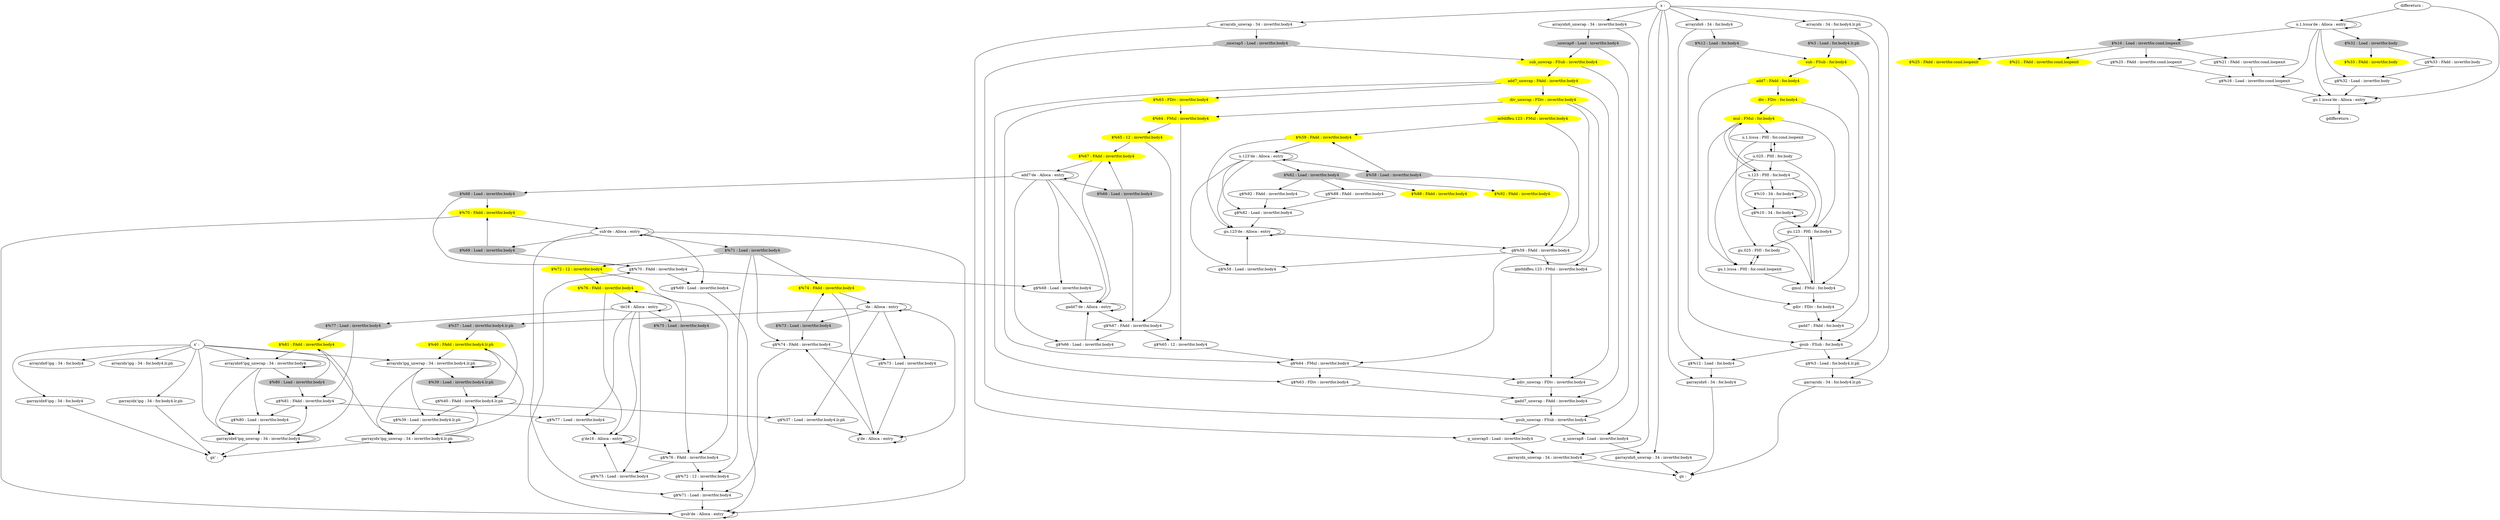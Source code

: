 digraph G {
	subgraph Forward {
		"sub_unwrap : FSub : invertfor.body4" [color = yellow style=filled];
		"sub_unwrap : FSub : invertfor.body4" -> "add7_unwrap : FAdd : invertfor.body4" 
		"add7_unwrap : FAdd : invertfor.body4" [color = yellow style=filled];
		"add7_unwrap : FAdd : invertfor.body4" -> "div_unwrap : FDiv : invertfor.body4" 
		"add7_unwrap : FAdd : invertfor.body4" -> "$%63 : FDiv : invertfor.body4" 
		"div_unwrap : FDiv : invertfor.body4" [color = yellow style=filled];
		"div_unwrap : FDiv : invertfor.body4" -> "$%64 : FMul : invertfor.body4" 
		"div_unwrap : FDiv : invertfor.body4" -> "m0diffeu.123 : FMul : invertfor.body4" 
		"m0diffeu.123 : FMul : invertfor.body4" [color = yellow style=filled];
		"m0diffeu.123 : FMul : invertfor.body4" -> "$%59 : FAdd : invertfor.body4" 
		"u.1.lcssa'de : Alloca : entry" -> "$%32 : Load : invertfor.body" 
		"u.1.lcssa'de : Alloca : entry" -> "u.1.lcssa'de : Alloca : entry" 
		"u.1.lcssa'de : Alloca : entry" -> "$%16 : Load : invertfor.cond.loopexit" 
		"$%3 : Load : for.body4.lr.ph" [color = gray style=filled];
		"$%3 : Load : for.body4.lr.ph" -> "sub : FSub : for.body4" 
		"u.123 : PHI : for.body4" -> "$%10 : 34 : for.body4" 
		"u.123 : PHI : for.body4" -> "mul : FMul : for.body4" 
		"arrayidx6 : 34 : for.body4" -> "$%12 : Load : for.body4" 
		"$%12 : Load : for.body4" [color = gray style=filled];
		"$%12 : Load : for.body4" -> "sub : FSub : for.body4" 
		"sub : FSub : for.body4" [color = yellow style=filled];
		"sub : FSub : for.body4" -> "add7 : FAdd : for.body4" 
		"add7 : FAdd : for.body4" [color = yellow style=filled];
		"add7 : FAdd : for.body4" -> "div : FDiv : for.body4" 
		"div : FDiv : for.body4" [color = yellow style=filled];
		"div : FDiv : for.body4" -> "mul : FMul : for.body4" 
		"mul : FMul : for.body4" [color = yellow style=filled];
		"mul : FMul : for.body4" -> "u.123 : PHI : for.body4" 
		"mul : FMul : for.body4" -> "u.1.lcssa : PHI : for.cond.loopexit" 
		"u.025 : PHI : for.body" -> "u.123 : PHI : for.body4" 
		"u.025 : PHI : for.body" -> "u.1.lcssa : PHI : for.cond.loopexit" 
		"arrayidx : 34 : for.body4.lr.ph" -> "$%3 : Load : for.body4.lr.ph" 
		"x : " -> "arrayidx : 34 : for.body4.lr.ph" 
		"x : " -> "arrayidx6 : 34 : for.body4" 
		"x : " -> "arrayidx_unwrap : 34 : invertfor.body4" 
		"x : " -> "arrayidx6_unwrap : 34 : invertfor.body4" 
		"x' : " -> "arrayidx6'ipg : 34 : for.body4" 
		"x' : " -> "arrayidx'ipg_unwrap : 34 : invertfor.body4.lr.ph" 
		"x' : " -> "arrayidx6'ipg_unwrap : 34 : invertfor.body4" 
		"x' : " -> "arrayidx'ipg : 34 : for.body4.lr.ph" 
		"differeturn : " -> "u.1.lcssa'de : Alloca : entry" 
		"u.1.lcssa : PHI : for.cond.loopexit" -> "u.025 : PHI : for.body" 
		"$%16 : Load : invertfor.cond.loopexit" [color = gray style=filled];
		"$%16 : Load : invertfor.cond.loopexit" -> "$%25 : FAdd : invertfor.cond.loopexit" 
		"$%16 : Load : invertfor.cond.loopexit" -> "$%21 : FAdd : invertfor.cond.loopexit" 
		"$%21 : FAdd : invertfor.cond.loopexit" [color = yellow style=filled];
		"$%25 : FAdd : invertfor.cond.loopexit" [color = yellow style=filled];
		"$%32 : Load : invertfor.body" [color = gray style=filled];
		"$%32 : Load : invertfor.body" -> "$%33 : FAdd : invertfor.body" 
		"$%33 : FAdd : invertfor.body" [color = yellow style=filled];
		"'de : Alloca : entry" -> "'de : Alloca : entry" 
		"'de : Alloca : entry" -> "$%73 : Load : invertfor.body4" 
		"'de : Alloca : entry" -> "$%37 : Load : invertfor.body4.lr.ph" 
		"$%37 : Load : invertfor.body4.lr.ph" [color = gray style=filled];
		"$%37 : Load : invertfor.body4.lr.ph" -> "$%40 : FAdd : invertfor.body4.lr.ph" 
		"arrayidx'ipg_unwrap : 34 : invertfor.body4.lr.ph" -> "arrayidx'ipg_unwrap : 34 : invertfor.body4.lr.ph" 
		"arrayidx'ipg_unwrap : 34 : invertfor.body4.lr.ph" -> "$%39 : Load : invertfor.body4.lr.ph" 
		"$%39 : Load : invertfor.body4.lr.ph" [color = gray style=filled];
		"$%39 : Load : invertfor.body4.lr.ph" -> "$%40 : FAdd : invertfor.body4.lr.ph" 
		"$%40 : FAdd : invertfor.body4.lr.ph" [color = yellow style=filled];
		"$%40 : FAdd : invertfor.body4.lr.ph" -> "arrayidx'ipg_unwrap : 34 : invertfor.body4.lr.ph" 
		"arrayidx6_unwrap : 34 : invertfor.body4" -> "_unwrap8 : Load : invertfor.body4" 
		"_unwrap8 : Load : invertfor.body4" [color = gray style=filled];
		"_unwrap8 : Load : invertfor.body4" -> "sub_unwrap : FSub : invertfor.body4" 
		"arrayidx_unwrap : 34 : invertfor.body4" -> "_unwrap5 : Load : invertfor.body4" 
		"_unwrap5 : Load : invertfor.body4" [color = gray style=filled];
		"_unwrap5 : Load : invertfor.body4" -> "sub_unwrap : FSub : invertfor.body4" 
		"$%69 : Load : invertfor.body4" [color = gray style=filled];
		"$%69 : Load : invertfor.body4" -> "$%70 : FAdd : invertfor.body4" 
		"$%70 : FAdd : invertfor.body4" [color = yellow style=filled];
		"$%70 : FAdd : invertfor.body4" -> "sub'de : Alloca : entry" 
		"$%71 : Load : invertfor.body4" [color = gray style=filled];
		"$%71 : Load : invertfor.body4" -> "$%74 : FAdd : invertfor.body4" 
		"$%71 : Load : invertfor.body4" -> "$%72 : 12 : invertfor.body4" 
		"$%72 : 12 : invertfor.body4" [color = yellow style=filled];
		"$%72 : 12 : invertfor.body4" -> "$%76 : FAdd : invertfor.body4" 
		"$%73 : Load : invertfor.body4" [color = gray style=filled];
		"$%73 : Load : invertfor.body4" -> "$%74 : FAdd : invertfor.body4" 
		"$%74 : FAdd : invertfor.body4" [color = yellow style=filled];
		"$%74 : FAdd : invertfor.body4" -> "'de : Alloca : entry" 
		"'de16 : Alloca : entry" -> "'de16 : Alloca : entry" 
		"'de16 : Alloca : entry" -> "$%77 : Load : invertfor.body4" 
		"'de16 : Alloca : entry" -> "$%75 : Load : invertfor.body4" 
		"$%75 : Load : invertfor.body4" [color = gray style=filled];
		"$%75 : Load : invertfor.body4" -> "$%76 : FAdd : invertfor.body4" 
		"$%76 : FAdd : invertfor.body4" [color = yellow style=filled];
		"$%76 : FAdd : invertfor.body4" -> "'de16 : Alloca : entry" 
		"$%77 : Load : invertfor.body4" [color = gray style=filled];
		"$%77 : Load : invertfor.body4" -> "$%81 : FAdd : invertfor.body4" 
		"arrayidx6'ipg_unwrap : 34 : invertfor.body4" -> "arrayidx6'ipg_unwrap : 34 : invertfor.body4" 
		"arrayidx6'ipg_unwrap : 34 : invertfor.body4" -> "$%80 : Load : invertfor.body4" 
		"$%80 : Load : invertfor.body4" [color = gray style=filled];
		"$%80 : Load : invertfor.body4" -> "$%81 : FAdd : invertfor.body4" 
		"$%81 : FAdd : invertfor.body4" [color = yellow style=filled];
		"$%81 : FAdd : invertfor.body4" -> "arrayidx6'ipg_unwrap : 34 : invertfor.body4" 
		"$%82 : Load : invertfor.body4" [color = gray style=filled];
		"$%82 : Load : invertfor.body4" -> "$%88 : FAdd : invertfor.body4" 
		"$%82 : Load : invertfor.body4" -> "$%92 : FAdd : invertfor.body4" 
		"$%88 : FAdd : invertfor.body4" [color = yellow style=filled];
		"$%92 : FAdd : invertfor.body4" [color = yellow style=filled];
		"$%10 : 34 : for.body4" -> "$%10 : 34 : for.body4" 
		"u.123'de : Alloca : entry" -> "u.123'de : Alloca : entry" 
		"u.123'de : Alloca : entry" -> "$%82 : Load : invertfor.body4" 
		"u.123'de : Alloca : entry" -> "$%58 : Load : invertfor.body4" 
		"$%58 : Load : invertfor.body4" [color = gray style=filled];
		"$%58 : Load : invertfor.body4" -> "$%59 : FAdd : invertfor.body4" 
		"$%59 : FAdd : invertfor.body4" [color = yellow style=filled];
		"$%59 : FAdd : invertfor.body4" -> "u.123'de : Alloca : entry" 
		"$%63 : FDiv : invertfor.body4" [color = yellow style=filled];
		"$%63 : FDiv : invertfor.body4" -> "$%64 : FMul : invertfor.body4" 
		"$%64 : FMul : invertfor.body4" [color = yellow style=filled];
		"$%64 : FMul : invertfor.body4" -> "$%65 : 12 : invertfor.body4" 
		"$%65 : 12 : invertfor.body4" [color = yellow style=filled];
		"$%65 : 12 : invertfor.body4" -> "$%67 : FAdd : invertfor.body4" 
		"add7'de : Alloca : entry" -> "$%68 : Load : invertfor.body4" 
		"add7'de : Alloca : entry" -> "$%66 : Load : invertfor.body4" 
		"add7'de : Alloca : entry" -> "add7'de : Alloca : entry" 
		"$%66 : Load : invertfor.body4" [color = gray style=filled];
		"$%66 : Load : invertfor.body4" -> "$%67 : FAdd : invertfor.body4" 
		"$%67 : FAdd : invertfor.body4" [color = yellow style=filled];
		"$%67 : FAdd : invertfor.body4" -> "add7'de : Alloca : entry" 
		"$%68 : Load : invertfor.body4" [color = gray style=filled];
		"$%68 : Load : invertfor.body4" -> "$%70 : FAdd : invertfor.body4" 
		"sub'de : Alloca : entry" -> "sub'de : Alloca : entry" 
		"sub'de : Alloca : entry" -> "$%71 : Load : invertfor.body4" 
		"sub'de : Alloca : entry" -> "$%69 : Load : invertfor.body4" 
	}
	subgraph Reverse {
		"gsub_unwrap : FSub : invertfor.body4" -> "g_unwrap8 : Load : invertfor.body4"
		"_unwrap8 : Load : invertfor.body4" -> "gsub_unwrap : FSub : invertfor.body4"
		"gsub_unwrap : FSub : invertfor.body4" -> "g_unwrap5 : Load : invertfor.body4"
		"_unwrap5 : Load : invertfor.body4" -> "gsub_unwrap : FSub : invertfor.body4"
		"gadd7_unwrap : FAdd : invertfor.body4" -> "gsub_unwrap : FSub : invertfor.body4"
		"sub_unwrap : FSub : invertfor.body4" -> "gadd7_unwrap : FAdd : invertfor.body4"
		"gdiv_unwrap : FDiv : invertfor.body4" -> "gadd7_unwrap : FAdd : invertfor.body4"
		"add7_unwrap : FAdd : invertfor.body4" -> "gdiv_unwrap : FDiv : invertfor.body4"
		"gm0diffeu.123 : FMul : invertfor.body4" -> "gdiv_unwrap : FDiv : invertfor.body4"
		"div_unwrap : FDiv : invertfor.body4" -> "gm0diffeu.123 : FMul : invertfor.body4"
		"gu.1.lcssa'de : Alloca : entry" -> "gu.1.lcssa'de : Alloca : entry"
		"u.1.lcssa'de : Alloca : entry" -> "gu.1.lcssa'de : Alloca : entry"
		"gu.1.lcssa'de : Alloca : entry" -> "gdiffereturn : "
		"differeturn : " -> "gu.1.lcssa'de : Alloca : entry"
		"g$%3 : Load : for.body4.lr.ph" -> "garrayidx : 34 : for.body4.lr.ph"
		"arrayidx : 34 : for.body4.lr.ph" -> "g$%3 : Load : for.body4.lr.ph"
		"gu.123 : PHI : for.body4" -> "gu.025 : PHI : for.body"
		"u.025 : PHI : for.body" -> "gu.123 : PHI : for.body4"
		"gu.123 : PHI : for.body4" -> "gmul : FMul : for.body4"
		"mul : FMul : for.body4" -> "gu.123 : PHI : for.body4"
		"garrayidx6 : 34 : for.body4" -> "gx : "
		"x : " -> "garrayidx6 : 34 : for.body4"
		"g$%12 : Load : for.body4" -> "garrayidx6 : 34 : for.body4"
		"arrayidx6 : 34 : for.body4" -> "g$%12 : Load : for.body4"
		"gsub : FSub : for.body4" -> "g$%3 : Load : for.body4.lr.ph"
		"$%3 : Load : for.body4.lr.ph" -> "gsub : FSub : for.body4"
		"gsub : FSub : for.body4" -> "g$%12 : Load : for.body4"
		"$%12 : Load : for.body4" -> "gsub : FSub : for.body4"
		"gadd7 : FAdd : for.body4" -> "gsub : FSub : for.body4"
		"sub : FSub : for.body4" -> "gadd7 : FAdd : for.body4"
		"gdiv : FDiv : for.body4" -> "gadd7 : FAdd : for.body4"
		"add7 : FAdd : for.body4" -> "gdiv : FDiv : for.body4"
		"gmul : FMul : for.body4" -> "gdiv : FDiv : for.body4"
		"div : FDiv : for.body4" -> "gmul : FMul : for.body4"
		"gmul : FMul : for.body4" -> "gu.123 : PHI : for.body4"
		"u.123 : PHI : for.body4" -> "gmul : FMul : for.body4"
		"gu.025 : PHI : for.body" -> "gu.1.lcssa : PHI : for.cond.loopexit"
		"u.1.lcssa : PHI : for.cond.loopexit" -> "gu.025 : PHI : for.body"
		"garrayidx : 34 : for.body4.lr.ph" -> "gx : "
		"x : " -> "garrayidx : 34 : for.body4.lr.ph"
		"gu.1.lcssa : PHI : for.cond.loopexit" -> "gu.025 : PHI : for.body"
		"u.025 : PHI : for.body" -> "gu.1.lcssa : PHI : for.cond.loopexit"
		"gu.1.lcssa : PHI : for.cond.loopexit" -> "gmul : FMul : for.body4"
		"mul : FMul : for.body4" -> "gu.1.lcssa : PHI : for.cond.loopexit"
		"garrayidx'ipg : 34 : for.body4.lr.ph" -> "gx' : "
		"x' : " -> "garrayidx'ipg : 34 : for.body4.lr.ph"
		"g$%16 : Load : invertfor.cond.loopexit" -> "gu.1.lcssa'de : Alloca : entry"
		"u.1.lcssa'de : Alloca : entry" -> "g$%16 : Load : invertfor.cond.loopexit"
		"g$%21 : FAdd : invertfor.cond.loopexit" -> "g$%16 : Load : invertfor.cond.loopexit"
		"$%16 : Load : invertfor.cond.loopexit" -> "g$%21 : FAdd : invertfor.cond.loopexit"
		"g$%25 : FAdd : invertfor.cond.loopexit" -> "g$%16 : Load : invertfor.cond.loopexit"
		"$%16 : Load : invertfor.cond.loopexit" -> "g$%25 : FAdd : invertfor.cond.loopexit"
		"g$%32 : Load : invertfor.body" -> "gu.1.lcssa'de : Alloca : entry"
		"u.1.lcssa'de : Alloca : entry" -> "g$%32 : Load : invertfor.body"
		"g$%33 : FAdd : invertfor.body" -> "g$%32 : Load : invertfor.body"
		"$%32 : Load : invertfor.body" -> "g$%33 : FAdd : invertfor.body"
		"g'de : Alloca : entry" -> "g$%74 : FAdd : invertfor.body4"
		"$%74 : FAdd : invertfor.body4" -> "g'de : Alloca : entry"
		"g'de : Alloca : entry" -> "g'de : Alloca : entry"
		"'de : Alloca : entry" -> "g'de : Alloca : entry"
		"g$%37 : Load : invertfor.body4.lr.ph" -> "g'de : Alloca : entry"
		"'de : Alloca : entry" -> "g$%37 : Load : invertfor.body4.lr.ph"
		"garrayidx'ipg_unwrap : 34 : invertfor.body4.lr.ph" -> "garrayidx'ipg_unwrap : 34 : invertfor.body4.lr.ph"
		"arrayidx'ipg_unwrap : 34 : invertfor.body4.lr.ph" -> "garrayidx'ipg_unwrap : 34 : invertfor.body4.lr.ph"
		"garrayidx'ipg_unwrap : 34 : invertfor.body4.lr.ph" -> "g$%40 : FAdd : invertfor.body4.lr.ph"
		"$%40 : FAdd : invertfor.body4.lr.ph" -> "garrayidx'ipg_unwrap : 34 : invertfor.body4.lr.ph"
		"garrayidx'ipg_unwrap : 34 : invertfor.body4.lr.ph" -> "gx' : "
		"x' : " -> "garrayidx'ipg_unwrap : 34 : invertfor.body4.lr.ph"
		"g$%39 : Load : invertfor.body4.lr.ph" -> "garrayidx'ipg_unwrap : 34 : invertfor.body4.lr.ph"
		"arrayidx'ipg_unwrap : 34 : invertfor.body4.lr.ph" -> "g$%39 : Load : invertfor.body4.lr.ph"
		"g$%40 : FAdd : invertfor.body4.lr.ph" -> "g$%39 : Load : invertfor.body4.lr.ph"
		"$%39 : Load : invertfor.body4.lr.ph" -> "g$%40 : FAdd : invertfor.body4.lr.ph"
		"g$%40 : FAdd : invertfor.body4.lr.ph" -> "g$%37 : Load : invertfor.body4.lr.ph"
		"$%37 : Load : invertfor.body4.lr.ph" -> "g$%40 : FAdd : invertfor.body4.lr.ph"
		"garrayidx6_unwrap : 34 : invertfor.body4" -> "gx : "
		"x : " -> "garrayidx6_unwrap : 34 : invertfor.body4"
		"g_unwrap8 : Load : invertfor.body4" -> "garrayidx6_unwrap : 34 : invertfor.body4"
		"arrayidx6_unwrap : 34 : invertfor.body4" -> "g_unwrap8 : Load : invertfor.body4"
		"garrayidx_unwrap : 34 : invertfor.body4" -> "gx : "
		"x : " -> "garrayidx_unwrap : 34 : invertfor.body4"
		"g_unwrap5 : Load : invertfor.body4" -> "garrayidx_unwrap : 34 : invertfor.body4"
		"arrayidx_unwrap : 34 : invertfor.body4" -> "g_unwrap5 : Load : invertfor.body4"
		"g$%69 : Load : invertfor.body4" -> "gsub'de : Alloca : entry"
		"sub'de : Alloca : entry" -> "g$%69 : Load : invertfor.body4"
		"g$%70 : FAdd : invertfor.body4" -> "g$%68 : Load : invertfor.body4"
		"$%68 : Load : invertfor.body4" -> "g$%70 : FAdd : invertfor.body4"
		"g$%70 : FAdd : invertfor.body4" -> "g$%69 : Load : invertfor.body4"
		"$%69 : Load : invertfor.body4" -> "g$%70 : FAdd : invertfor.body4"
		"g$%71 : Load : invertfor.body4" -> "gsub'de : Alloca : entry"
		"sub'de : Alloca : entry" -> "g$%71 : Load : invertfor.body4"
		"g$%72 : 12 : invertfor.body4" -> "g$%71 : Load : invertfor.body4"
		"$%71 : Load : invertfor.body4" -> "g$%72 : 12 : invertfor.body4"
		"g$%73 : Load : invertfor.body4" -> "g'de : Alloca : entry"
		"'de : Alloca : entry" -> "g$%73 : Load : invertfor.body4"
		"g$%74 : FAdd : invertfor.body4" -> "g$%71 : Load : invertfor.body4"
		"$%71 : Load : invertfor.body4" -> "g$%74 : FAdd : invertfor.body4"
		"g$%74 : FAdd : invertfor.body4" -> "g$%73 : Load : invertfor.body4"
		"$%73 : Load : invertfor.body4" -> "g$%74 : FAdd : invertfor.body4"
		"g'de16 : Alloca : entry" -> "g$%76 : FAdd : invertfor.body4"
		"$%76 : FAdd : invertfor.body4" -> "g'de16 : Alloca : entry"
		"g'de16 : Alloca : entry" -> "g'de16 : Alloca : entry"
		"'de16 : Alloca : entry" -> "g'de16 : Alloca : entry"
		"g$%75 : Load : invertfor.body4" -> "g'de16 : Alloca : entry"
		"'de16 : Alloca : entry" -> "g$%75 : Load : invertfor.body4"
		"g$%76 : FAdd : invertfor.body4" -> "g$%72 : 12 : invertfor.body4"
		"$%72 : 12 : invertfor.body4" -> "g$%76 : FAdd : invertfor.body4"
		"g$%76 : FAdd : invertfor.body4" -> "g$%75 : Load : invertfor.body4"
		"$%75 : Load : invertfor.body4" -> "g$%76 : FAdd : invertfor.body4"
		"g$%77 : Load : invertfor.body4" -> "g'de16 : Alloca : entry"
		"'de16 : Alloca : entry" -> "g$%77 : Load : invertfor.body4"
		"garrayidx6'ipg : 34 : for.body4" -> "gx' : "
		"x' : " -> "garrayidx6'ipg : 34 : for.body4"
		"garrayidx6'ipg_unwrap : 34 : invertfor.body4" -> "garrayidx6'ipg_unwrap : 34 : invertfor.body4"
		"arrayidx6'ipg_unwrap : 34 : invertfor.body4" -> "garrayidx6'ipg_unwrap : 34 : invertfor.body4"
		"garrayidx6'ipg_unwrap : 34 : invertfor.body4" -> "gx' : "
		"x' : " -> "garrayidx6'ipg_unwrap : 34 : invertfor.body4"
		"garrayidx6'ipg_unwrap : 34 : invertfor.body4" -> "g$%81 : FAdd : invertfor.body4"
		"$%81 : FAdd : invertfor.body4" -> "garrayidx6'ipg_unwrap : 34 : invertfor.body4"
		"g$%80 : Load : invertfor.body4" -> "garrayidx6'ipg_unwrap : 34 : invertfor.body4"
		"arrayidx6'ipg_unwrap : 34 : invertfor.body4" -> "g$%80 : Load : invertfor.body4"
		"g$%81 : FAdd : invertfor.body4" -> "g$%80 : Load : invertfor.body4"
		"$%80 : Load : invertfor.body4" -> "g$%81 : FAdd : invertfor.body4"
		"g$%81 : FAdd : invertfor.body4" -> "g$%77 : Load : invertfor.body4"
		"$%77 : Load : invertfor.body4" -> "g$%81 : FAdd : invertfor.body4"
		"g$%82 : Load : invertfor.body4" -> "gu.123'de : Alloca : entry"
		"u.123'de : Alloca : entry" -> "g$%82 : Load : invertfor.body4"
		"g$%88 : FAdd : invertfor.body4" -> "g$%82 : Load : invertfor.body4"
		"$%82 : Load : invertfor.body4" -> "g$%88 : FAdd : invertfor.body4"
		"g$%92 : FAdd : invertfor.body4" -> "g$%82 : Load : invertfor.body4"
		"$%82 : Load : invertfor.body4" -> "g$%92 : FAdd : invertfor.body4"
		"g$%10 : 34 : for.body4" -> "g$%10 : 34 : for.body4"
		"$%10 : 34 : for.body4" -> "g$%10 : 34 : for.body4"
		"g$%10 : 34 : for.body4" -> "gu.123 : PHI : for.body4"
		"u.123 : PHI : for.body4" -> "g$%10 : 34 : for.body4"
		"gu.123'de : Alloca : entry" -> "gu.123'de : Alloca : entry"
		"u.123'de : Alloca : entry" -> "gu.123'de : Alloca : entry"
		"gu.123'de : Alloca : entry" -> "g$%59 : FAdd : invertfor.body4"
		"$%59 : FAdd : invertfor.body4" -> "gu.123'de : Alloca : entry"
		"g$%58 : Load : invertfor.body4" -> "gu.123'de : Alloca : entry"
		"u.123'de : Alloca : entry" -> "g$%58 : Load : invertfor.body4"
		"g$%59 : FAdd : invertfor.body4" -> "g$%58 : Load : invertfor.body4"
		"$%58 : Load : invertfor.body4" -> "g$%59 : FAdd : invertfor.body4"
		"g$%59 : FAdd : invertfor.body4" -> "gm0diffeu.123 : FMul : invertfor.body4"
		"m0diffeu.123 : FMul : invertfor.body4" -> "g$%59 : FAdd : invertfor.body4"
		"g$%63 : FDiv : invertfor.body4" -> "gadd7_unwrap : FAdd : invertfor.body4"
		"add7_unwrap : FAdd : invertfor.body4" -> "g$%63 : FDiv : invertfor.body4"
		"g$%64 : FMul : invertfor.body4" -> "gdiv_unwrap : FDiv : invertfor.body4"
		"div_unwrap : FDiv : invertfor.body4" -> "g$%64 : FMul : invertfor.body4"
		"g$%64 : FMul : invertfor.body4" -> "g$%63 : FDiv : invertfor.body4"
		"$%63 : FDiv : invertfor.body4" -> "g$%64 : FMul : invertfor.body4"
		"g$%65 : 12 : invertfor.body4" -> "g$%64 : FMul : invertfor.body4"
		"$%64 : FMul : invertfor.body4" -> "g$%65 : 12 : invertfor.body4"
		"gadd7'de : Alloca : entry" -> "g$%67 : FAdd : invertfor.body4"
		"$%67 : FAdd : invertfor.body4" -> "gadd7'de : Alloca : entry"
		"gadd7'de : Alloca : entry" -> "gadd7'de : Alloca : entry"
		"add7'de : Alloca : entry" -> "gadd7'de : Alloca : entry"
		"g$%66 : Load : invertfor.body4" -> "gadd7'de : Alloca : entry"
		"add7'de : Alloca : entry" -> "g$%66 : Load : invertfor.body4"
		"g$%67 : FAdd : invertfor.body4" -> "g$%66 : Load : invertfor.body4"
		"$%66 : Load : invertfor.body4" -> "g$%67 : FAdd : invertfor.body4"
		"g$%67 : FAdd : invertfor.body4" -> "g$%65 : 12 : invertfor.body4"
		"$%65 : 12 : invertfor.body4" -> "g$%67 : FAdd : invertfor.body4"
		"g$%68 : Load : invertfor.body4" -> "gadd7'de : Alloca : entry"
		"add7'de : Alloca : entry" -> "g$%68 : Load : invertfor.body4"
		"gsub'de : Alloca : entry" -> "g$%70 : FAdd : invertfor.body4"
		"$%70 : FAdd : invertfor.body4" -> "gsub'de : Alloca : entry"
		"gsub'de : Alloca : entry" -> "gsub'de : Alloca : entry"
		"sub'de : Alloca : entry" -> "gsub'de : Alloca : entry"
	}
}

